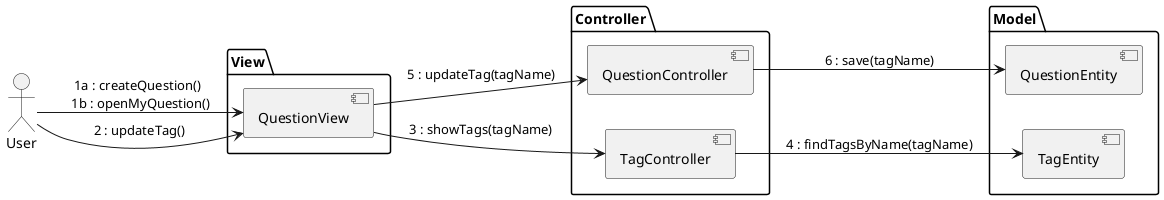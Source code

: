 @startuml

left to right direction

actor User

package View {
    [QuestionView]
}

package Controller {
    [QuestionController]
    [TagController]
}

package Model {
    [TagEntity]
    [QuestionEntity]
}

User --> [QuestionView] : 1a : createQuestion() \n 1b : openMyQuestion()
User --> [QuestionView] : 2 : updateTag()
[QuestionView] --> [TagController] : 3 : showTags(tagName)
[TagController] --> [TagEntity] : 4 : findTagsByName(tagName)

[QuestionView] --> [QuestionController] : 5 : updateTag(tagName)
[QuestionController] --> [QuestionEntity] : 6 : save(tagName)

@enduml
